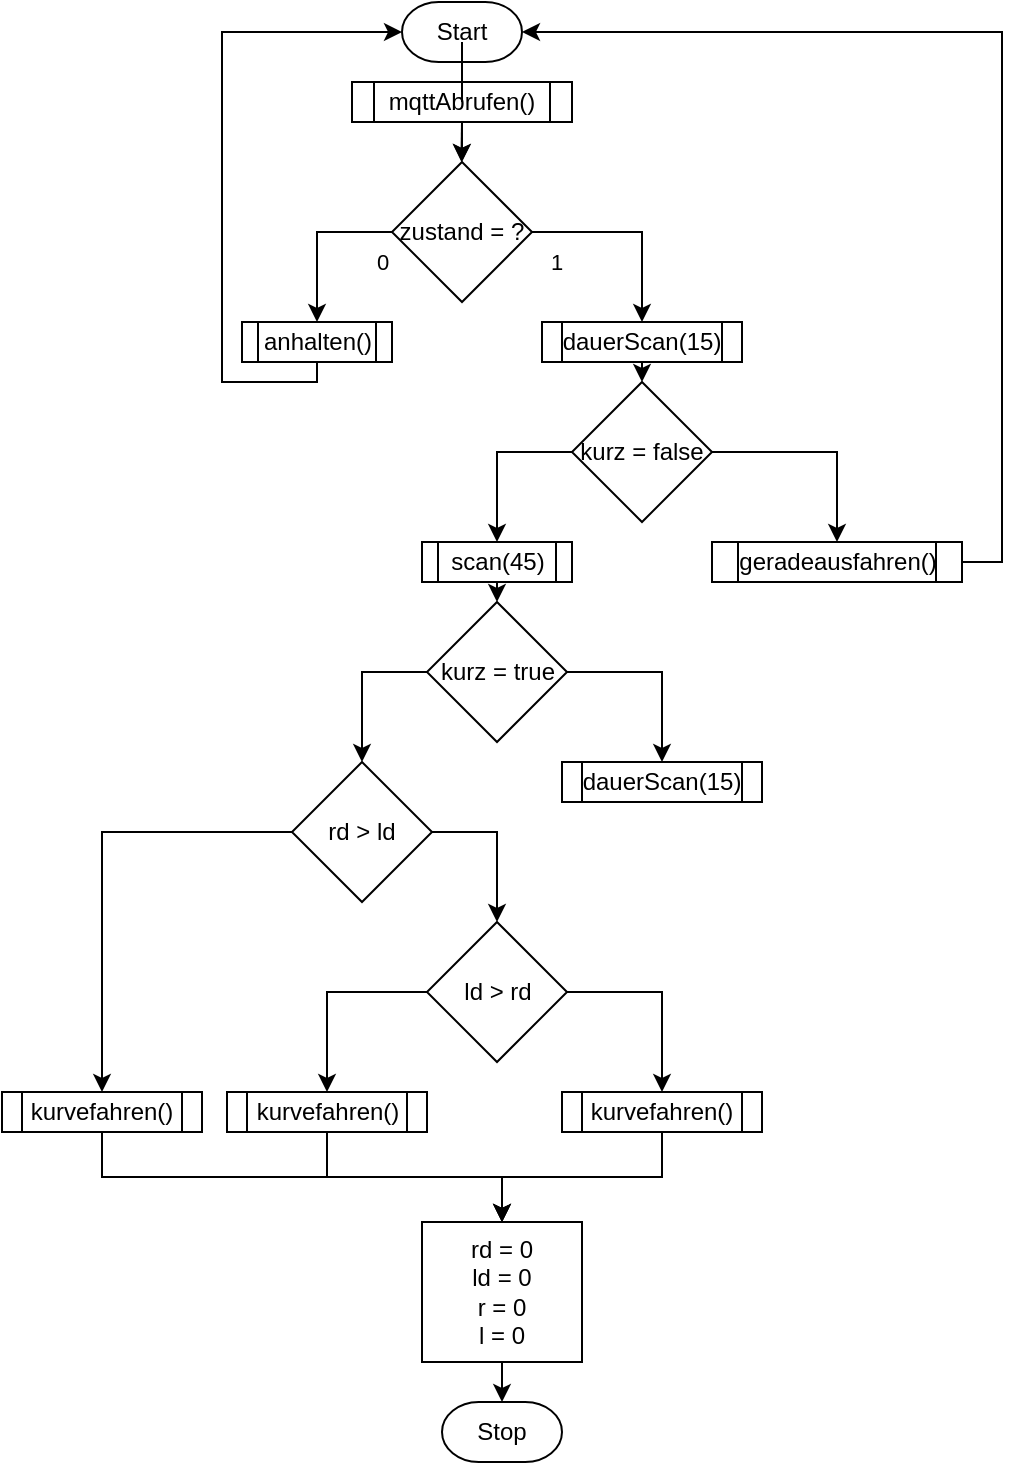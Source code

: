 <mxfile version="16.5.6" type="github">
  <diagram id="C5RBs43oDa-KdzZeNtuy" name="Page-1">
    <mxGraphModel dx="952" dy="527" grid="1" gridSize="10" guides="1" tooltips="1" connect="1" arrows="1" fold="1" page="1" pageScale="1" pageWidth="827" pageHeight="1169" math="0" shadow="0">
      <root>
        <mxCell id="WIyWlLk6GJQsqaUBKTNV-0" />
        <mxCell id="WIyWlLk6GJQsqaUBKTNV-1" parent="WIyWlLk6GJQsqaUBKTNV-0" />
        <mxCell id="HOjpR-oxfHX7dsRO8wp4-8" style="edgeStyle=orthogonalEdgeStyle;rounded=0;orthogonalLoop=1;jettySize=auto;html=1;exitX=0.5;exitY=1;exitDx=0;exitDy=0;exitPerimeter=0;startArrow=none;" edge="1" parent="WIyWlLk6GJQsqaUBKTNV-1" source="HOjpR-oxfHX7dsRO8wp4-2">
          <mxGeometry relative="1" as="geometry">
            <mxPoint x="399.724" y="100" as="targetPoint" />
          </mxGeometry>
        </mxCell>
        <mxCell id="HOjpR-oxfHX7dsRO8wp4-0" value="Start" style="strokeWidth=1;html=1;shape=mxgraph.flowchart.terminator;whiteSpace=wrap;rounded=1;" vertex="1" parent="WIyWlLk6GJQsqaUBKTNV-1">
          <mxGeometry x="370" y="20" width="60" height="30" as="geometry" />
        </mxCell>
        <mxCell id="HOjpR-oxfHX7dsRO8wp4-5" style="edgeStyle=orthogonalEdgeStyle;rounded=0;orthogonalLoop=1;jettySize=auto;html=1;exitX=0;exitY=0.5;exitDx=0;exitDy=0;exitPerimeter=0;entryX=0.5;entryY=0;entryDx=0;entryDy=0;" edge="1" parent="WIyWlLk6GJQsqaUBKTNV-1" source="HOjpR-oxfHX7dsRO8wp4-1" target="HOjpR-oxfHX7dsRO8wp4-4">
          <mxGeometry relative="1" as="geometry" />
        </mxCell>
        <mxCell id="HOjpR-oxfHX7dsRO8wp4-16" value="0" style="edgeLabel;html=1;align=center;verticalAlign=middle;resizable=0;points=[];" vertex="1" connectable="0" parent="HOjpR-oxfHX7dsRO8wp4-5">
          <mxGeometry x="-0.3" y="-2" relative="1" as="geometry">
            <mxPoint x="24" y="17" as="offset" />
          </mxGeometry>
        </mxCell>
        <mxCell id="HOjpR-oxfHX7dsRO8wp4-12" style="edgeStyle=orthogonalEdgeStyle;rounded=0;orthogonalLoop=1;jettySize=auto;html=1;exitX=1;exitY=0.5;exitDx=0;exitDy=0;exitPerimeter=0;" edge="1" parent="WIyWlLk6GJQsqaUBKTNV-1" source="HOjpR-oxfHX7dsRO8wp4-1" target="HOjpR-oxfHX7dsRO8wp4-11">
          <mxGeometry relative="1" as="geometry" />
        </mxCell>
        <mxCell id="HOjpR-oxfHX7dsRO8wp4-17" value="1" style="edgeLabel;html=1;align=center;verticalAlign=middle;resizable=0;points=[];" vertex="1" connectable="0" parent="HOjpR-oxfHX7dsRO8wp4-12">
          <mxGeometry x="-0.771" y="2" relative="1" as="geometry">
            <mxPoint y="17" as="offset" />
          </mxGeometry>
        </mxCell>
        <mxCell id="HOjpR-oxfHX7dsRO8wp4-1" value="zustand = ?" style="strokeWidth=1;html=1;shape=mxgraph.flowchart.decision;whiteSpace=wrap;rounded=1;strokeColor=default;" vertex="1" parent="WIyWlLk6GJQsqaUBKTNV-1">
          <mxGeometry x="365" y="100" width="70" height="70" as="geometry" />
        </mxCell>
        <mxCell id="HOjpR-oxfHX7dsRO8wp4-10" style="edgeStyle=orthogonalEdgeStyle;rounded=0;orthogonalLoop=1;jettySize=auto;html=1;exitX=0.5;exitY=1;exitDx=0;exitDy=0;entryX=0.5;entryY=0;entryDx=0;entryDy=0;entryPerimeter=0;" edge="1" parent="WIyWlLk6GJQsqaUBKTNV-1" source="HOjpR-oxfHX7dsRO8wp4-2" target="HOjpR-oxfHX7dsRO8wp4-1">
          <mxGeometry relative="1" as="geometry" />
        </mxCell>
        <mxCell id="HOjpR-oxfHX7dsRO8wp4-9" style="edgeStyle=orthogonalEdgeStyle;rounded=0;orthogonalLoop=1;jettySize=auto;html=1;exitX=0.5;exitY=1;exitDx=0;exitDy=0;entryX=0;entryY=0.5;entryDx=0;entryDy=0;entryPerimeter=0;" edge="1" parent="WIyWlLk6GJQsqaUBKTNV-1" source="HOjpR-oxfHX7dsRO8wp4-4" target="HOjpR-oxfHX7dsRO8wp4-0">
          <mxGeometry relative="1" as="geometry">
            <Array as="points">
              <mxPoint x="328" y="210" />
              <mxPoint x="280" y="210" />
              <mxPoint x="280" y="35" />
            </Array>
          </mxGeometry>
        </mxCell>
        <mxCell id="HOjpR-oxfHX7dsRO8wp4-4" value="anhalten()" style="shape=process;whiteSpace=wrap;html=1;backgroundOutline=1;rounded=0;strokeColor=default;strokeWidth=1;" vertex="1" parent="WIyWlLk6GJQsqaUBKTNV-1">
          <mxGeometry x="290" y="180" width="75" height="20" as="geometry" />
        </mxCell>
        <mxCell id="HOjpR-oxfHX7dsRO8wp4-14" style="edgeStyle=orthogonalEdgeStyle;rounded=0;orthogonalLoop=1;jettySize=auto;html=1;exitX=0.5;exitY=1;exitDx=0;exitDy=0;entryX=0.5;entryY=0;entryDx=0;entryDy=0;entryPerimeter=0;" edge="1" parent="WIyWlLk6GJQsqaUBKTNV-1" source="HOjpR-oxfHX7dsRO8wp4-11" target="HOjpR-oxfHX7dsRO8wp4-13">
          <mxGeometry relative="1" as="geometry" />
        </mxCell>
        <mxCell id="HOjpR-oxfHX7dsRO8wp4-11" value="dauerScan(15)" style="shape=process;whiteSpace=wrap;html=1;backgroundOutline=1;rounded=0;strokeColor=default;strokeWidth=1;" vertex="1" parent="WIyWlLk6GJQsqaUBKTNV-1">
          <mxGeometry x="440" y="180" width="100" height="20" as="geometry" />
        </mxCell>
        <mxCell id="HOjpR-oxfHX7dsRO8wp4-19" style="edgeStyle=orthogonalEdgeStyle;rounded=0;orthogonalLoop=1;jettySize=auto;html=1;exitX=0;exitY=0.5;exitDx=0;exitDy=0;exitPerimeter=0;entryX=0.5;entryY=0;entryDx=0;entryDy=0;" edge="1" parent="WIyWlLk6GJQsqaUBKTNV-1" source="HOjpR-oxfHX7dsRO8wp4-13" target="HOjpR-oxfHX7dsRO8wp4-18">
          <mxGeometry relative="1" as="geometry" />
        </mxCell>
        <mxCell id="HOjpR-oxfHX7dsRO8wp4-22" style="edgeStyle=orthogonalEdgeStyle;rounded=0;orthogonalLoop=1;jettySize=auto;html=1;exitX=1;exitY=0.5;exitDx=0;exitDy=0;exitPerimeter=0;entryX=0.5;entryY=0;entryDx=0;entryDy=0;" edge="1" parent="WIyWlLk6GJQsqaUBKTNV-1" source="HOjpR-oxfHX7dsRO8wp4-13" target="HOjpR-oxfHX7dsRO8wp4-20">
          <mxGeometry relative="1" as="geometry" />
        </mxCell>
        <mxCell id="HOjpR-oxfHX7dsRO8wp4-13" value="kurz = false" style="strokeWidth=1;html=1;shape=mxgraph.flowchart.decision;whiteSpace=wrap;rounded=1;strokeColor=default;" vertex="1" parent="WIyWlLk6GJQsqaUBKTNV-1">
          <mxGeometry x="455" y="210" width="70" height="70" as="geometry" />
        </mxCell>
        <mxCell id="HOjpR-oxfHX7dsRO8wp4-25" style="edgeStyle=orthogonalEdgeStyle;rounded=0;orthogonalLoop=1;jettySize=auto;html=1;exitX=0.5;exitY=1;exitDx=0;exitDy=0;entryX=0.5;entryY=0;entryDx=0;entryDy=0;entryPerimeter=0;" edge="1" parent="WIyWlLk6GJQsqaUBKTNV-1" source="HOjpR-oxfHX7dsRO8wp4-18" target="HOjpR-oxfHX7dsRO8wp4-24">
          <mxGeometry relative="1" as="geometry" />
        </mxCell>
        <mxCell id="HOjpR-oxfHX7dsRO8wp4-18" value="scan(45)" style="shape=process;whiteSpace=wrap;html=1;backgroundOutline=1;rounded=0;strokeColor=default;strokeWidth=1;" vertex="1" parent="WIyWlLk6GJQsqaUBKTNV-1">
          <mxGeometry x="380" y="290" width="75" height="20" as="geometry" />
        </mxCell>
        <mxCell id="HOjpR-oxfHX7dsRO8wp4-23" style="edgeStyle=orthogonalEdgeStyle;rounded=0;orthogonalLoop=1;jettySize=auto;html=1;exitX=1;exitY=0.5;exitDx=0;exitDy=0;entryX=1;entryY=0.5;entryDx=0;entryDy=0;entryPerimeter=0;" edge="1" parent="WIyWlLk6GJQsqaUBKTNV-1" source="HOjpR-oxfHX7dsRO8wp4-20" target="HOjpR-oxfHX7dsRO8wp4-0">
          <mxGeometry relative="1" as="geometry" />
        </mxCell>
        <mxCell id="HOjpR-oxfHX7dsRO8wp4-20" value="geradeausfahren()" style="shape=process;whiteSpace=wrap;html=1;backgroundOutline=1;rounded=0;strokeColor=default;strokeWidth=1;" vertex="1" parent="WIyWlLk6GJQsqaUBKTNV-1">
          <mxGeometry x="525" y="290" width="125" height="20" as="geometry" />
        </mxCell>
        <mxCell id="HOjpR-oxfHX7dsRO8wp4-27" style="edgeStyle=orthogonalEdgeStyle;rounded=0;orthogonalLoop=1;jettySize=auto;html=1;exitX=1;exitY=0.5;exitDx=0;exitDy=0;exitPerimeter=0;entryX=0.5;entryY=0;entryDx=0;entryDy=0;" edge="1" parent="WIyWlLk6GJQsqaUBKTNV-1" source="HOjpR-oxfHX7dsRO8wp4-24" target="HOjpR-oxfHX7dsRO8wp4-26">
          <mxGeometry relative="1" as="geometry" />
        </mxCell>
        <mxCell id="HOjpR-oxfHX7dsRO8wp4-29" style="edgeStyle=orthogonalEdgeStyle;rounded=0;orthogonalLoop=1;jettySize=auto;html=1;exitX=0;exitY=0.5;exitDx=0;exitDy=0;exitPerimeter=0;entryX=0.5;entryY=0;entryDx=0;entryDy=0;entryPerimeter=0;" edge="1" parent="WIyWlLk6GJQsqaUBKTNV-1" source="HOjpR-oxfHX7dsRO8wp4-24" target="HOjpR-oxfHX7dsRO8wp4-28">
          <mxGeometry relative="1" as="geometry" />
        </mxCell>
        <mxCell id="HOjpR-oxfHX7dsRO8wp4-24" value="kurz = true" style="strokeWidth=1;html=1;shape=mxgraph.flowchart.decision;whiteSpace=wrap;rounded=1;strokeColor=default;" vertex="1" parent="WIyWlLk6GJQsqaUBKTNV-1">
          <mxGeometry x="382.5" y="320" width="70" height="70" as="geometry" />
        </mxCell>
        <mxCell id="HOjpR-oxfHX7dsRO8wp4-26" value="dauerScan(15)" style="shape=process;whiteSpace=wrap;html=1;backgroundOutline=1;rounded=0;strokeColor=default;strokeWidth=1;" vertex="1" parent="WIyWlLk6GJQsqaUBKTNV-1">
          <mxGeometry x="450" y="400" width="100" height="20" as="geometry" />
        </mxCell>
        <mxCell id="HOjpR-oxfHX7dsRO8wp4-31" style="edgeStyle=orthogonalEdgeStyle;rounded=0;orthogonalLoop=1;jettySize=auto;html=1;exitX=1;exitY=0.5;exitDx=0;exitDy=0;exitPerimeter=0;entryX=0.5;entryY=0;entryDx=0;entryDy=0;entryPerimeter=0;" edge="1" parent="WIyWlLk6GJQsqaUBKTNV-1" source="HOjpR-oxfHX7dsRO8wp4-28" target="HOjpR-oxfHX7dsRO8wp4-30">
          <mxGeometry relative="1" as="geometry" />
        </mxCell>
        <mxCell id="HOjpR-oxfHX7dsRO8wp4-34" style="edgeStyle=orthogonalEdgeStyle;rounded=0;orthogonalLoop=1;jettySize=auto;html=1;exitX=0;exitY=0.5;exitDx=0;exitDy=0;exitPerimeter=0;entryX=0.5;entryY=0;entryDx=0;entryDy=0;" edge="1" parent="WIyWlLk6GJQsqaUBKTNV-1" source="HOjpR-oxfHX7dsRO8wp4-28" target="HOjpR-oxfHX7dsRO8wp4-33">
          <mxGeometry relative="1" as="geometry" />
        </mxCell>
        <mxCell id="HOjpR-oxfHX7dsRO8wp4-28" value="rd &amp;gt; ld" style="strokeWidth=1;html=1;shape=mxgraph.flowchart.decision;whiteSpace=wrap;rounded=1;strokeColor=default;" vertex="1" parent="WIyWlLk6GJQsqaUBKTNV-1">
          <mxGeometry x="315" y="400" width="70" height="70" as="geometry" />
        </mxCell>
        <mxCell id="HOjpR-oxfHX7dsRO8wp4-36" style="edgeStyle=orthogonalEdgeStyle;rounded=0;orthogonalLoop=1;jettySize=auto;html=1;exitX=0;exitY=0.5;exitDx=0;exitDy=0;exitPerimeter=0;entryX=0.5;entryY=0;entryDx=0;entryDy=0;" edge="1" parent="WIyWlLk6GJQsqaUBKTNV-1" source="HOjpR-oxfHX7dsRO8wp4-30" target="HOjpR-oxfHX7dsRO8wp4-35">
          <mxGeometry relative="1" as="geometry" />
        </mxCell>
        <mxCell id="HOjpR-oxfHX7dsRO8wp4-38" style="edgeStyle=orthogonalEdgeStyle;rounded=0;orthogonalLoop=1;jettySize=auto;html=1;exitX=1;exitY=0.5;exitDx=0;exitDy=0;exitPerimeter=0;entryX=0.5;entryY=0;entryDx=0;entryDy=0;" edge="1" parent="WIyWlLk6GJQsqaUBKTNV-1" source="HOjpR-oxfHX7dsRO8wp4-30" target="HOjpR-oxfHX7dsRO8wp4-37">
          <mxGeometry relative="1" as="geometry" />
        </mxCell>
        <mxCell id="HOjpR-oxfHX7dsRO8wp4-30" value="ld &amp;gt; rd" style="strokeWidth=1;html=1;shape=mxgraph.flowchart.decision;whiteSpace=wrap;rounded=1;strokeColor=default;" vertex="1" parent="WIyWlLk6GJQsqaUBKTNV-1">
          <mxGeometry x="382.5" y="480" width="70" height="70" as="geometry" />
        </mxCell>
        <mxCell id="HOjpR-oxfHX7dsRO8wp4-48" style="edgeStyle=orthogonalEdgeStyle;rounded=0;orthogonalLoop=1;jettySize=auto;html=1;exitX=0.5;exitY=1;exitDx=0;exitDy=0;entryX=0.5;entryY=0;entryDx=0;entryDy=0;" edge="1" parent="WIyWlLk6GJQsqaUBKTNV-1" source="HOjpR-oxfHX7dsRO8wp4-33" target="HOjpR-oxfHX7dsRO8wp4-39">
          <mxGeometry relative="1" as="geometry" />
        </mxCell>
        <mxCell id="HOjpR-oxfHX7dsRO8wp4-33" value="kurvefahren()" style="shape=process;whiteSpace=wrap;html=1;backgroundOutline=1;rounded=0;strokeColor=default;strokeWidth=1;" vertex="1" parent="WIyWlLk6GJQsqaUBKTNV-1">
          <mxGeometry x="170" y="565" width="100" height="20" as="geometry" />
        </mxCell>
        <mxCell id="HOjpR-oxfHX7dsRO8wp4-47" style="edgeStyle=orthogonalEdgeStyle;rounded=0;orthogonalLoop=1;jettySize=auto;html=1;exitX=0.5;exitY=1;exitDx=0;exitDy=0;entryX=0.5;entryY=0;entryDx=0;entryDy=0;" edge="1" parent="WIyWlLk6GJQsqaUBKTNV-1" source="HOjpR-oxfHX7dsRO8wp4-35" target="HOjpR-oxfHX7dsRO8wp4-39">
          <mxGeometry relative="1" as="geometry" />
        </mxCell>
        <mxCell id="HOjpR-oxfHX7dsRO8wp4-35" value="kurvefahren()" style="shape=process;whiteSpace=wrap;html=1;backgroundOutline=1;rounded=0;strokeColor=default;strokeWidth=1;" vertex="1" parent="WIyWlLk6GJQsqaUBKTNV-1">
          <mxGeometry x="282.5" y="565" width="100" height="20" as="geometry" />
        </mxCell>
        <mxCell id="HOjpR-oxfHX7dsRO8wp4-46" style="edgeStyle=orthogonalEdgeStyle;rounded=0;orthogonalLoop=1;jettySize=auto;html=1;exitX=0.5;exitY=1;exitDx=0;exitDy=0;entryX=0.5;entryY=0;entryDx=0;entryDy=0;" edge="1" parent="WIyWlLk6GJQsqaUBKTNV-1" source="HOjpR-oxfHX7dsRO8wp4-37" target="HOjpR-oxfHX7dsRO8wp4-39">
          <mxGeometry relative="1" as="geometry" />
        </mxCell>
        <mxCell id="HOjpR-oxfHX7dsRO8wp4-37" value="kurvefahren()" style="shape=process;whiteSpace=wrap;html=1;backgroundOutline=1;rounded=0;strokeColor=default;strokeWidth=1;" vertex="1" parent="WIyWlLk6GJQsqaUBKTNV-1">
          <mxGeometry x="450" y="565" width="100" height="20" as="geometry" />
        </mxCell>
        <mxCell id="HOjpR-oxfHX7dsRO8wp4-42" style="edgeStyle=orthogonalEdgeStyle;rounded=0;orthogonalLoop=1;jettySize=auto;html=1;exitX=0.5;exitY=1;exitDx=0;exitDy=0;entryX=0.5;entryY=0;entryDx=0;entryDy=0;entryPerimeter=0;" edge="1" parent="WIyWlLk6GJQsqaUBKTNV-1" source="HOjpR-oxfHX7dsRO8wp4-39" target="HOjpR-oxfHX7dsRO8wp4-40">
          <mxGeometry relative="1" as="geometry" />
        </mxCell>
        <mxCell id="HOjpR-oxfHX7dsRO8wp4-39" value="rd = 0&lt;br&gt;ld = 0&lt;br&gt;r = 0&lt;br&gt;l = 0" style="rounded=0;whiteSpace=wrap;html=1;absoluteArcSize=1;arcSize=14;strokeWidth=1;" vertex="1" parent="WIyWlLk6GJQsqaUBKTNV-1">
          <mxGeometry x="380" y="630" width="80" height="70" as="geometry" />
        </mxCell>
        <mxCell id="HOjpR-oxfHX7dsRO8wp4-40" value="Stop" style="strokeWidth=1;html=1;shape=mxgraph.flowchart.terminator;whiteSpace=wrap;rounded=1;" vertex="1" parent="WIyWlLk6GJQsqaUBKTNV-1">
          <mxGeometry x="390" y="720" width="60" height="30" as="geometry" />
        </mxCell>
        <mxCell id="HOjpR-oxfHX7dsRO8wp4-2" value="mqttAbrufen()" style="shape=process;whiteSpace=wrap;html=1;backgroundOutline=1;rounded=0;strokeColor=default;strokeWidth=1;" vertex="1" parent="WIyWlLk6GJQsqaUBKTNV-1">
          <mxGeometry x="345" y="60" width="110" height="20" as="geometry" />
        </mxCell>
        <mxCell id="HOjpR-oxfHX7dsRO8wp4-49" value="" style="edgeStyle=orthogonalEdgeStyle;rounded=0;orthogonalLoop=1;jettySize=auto;html=1;exitX=0.5;exitY=1;exitDx=0;exitDy=0;exitPerimeter=0;endArrow=none;" edge="1" parent="WIyWlLk6GJQsqaUBKTNV-1" source="HOjpR-oxfHX7dsRO8wp4-0" target="HOjpR-oxfHX7dsRO8wp4-2">
          <mxGeometry relative="1" as="geometry">
            <mxPoint x="399.724" y="100" as="targetPoint" />
            <mxPoint x="400" y="50" as="sourcePoint" />
          </mxGeometry>
        </mxCell>
      </root>
    </mxGraphModel>
  </diagram>
</mxfile>
